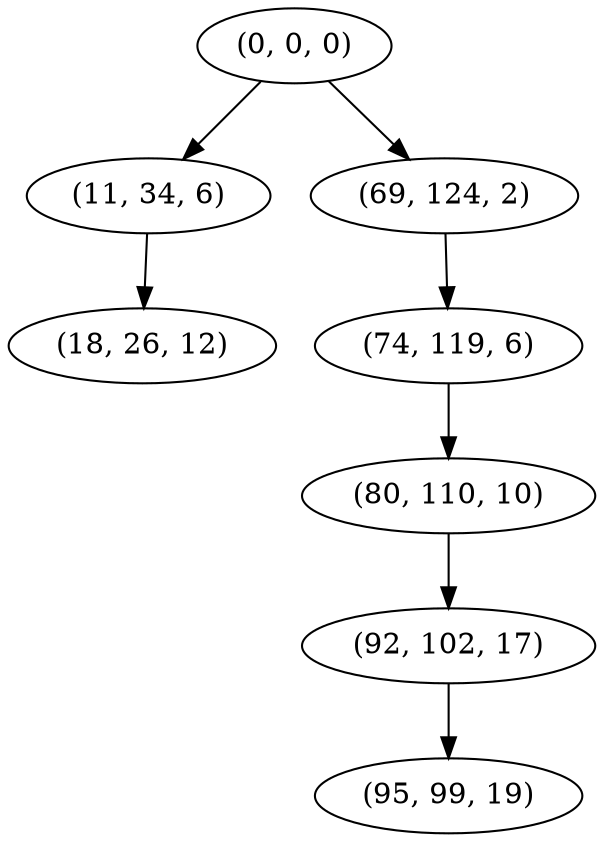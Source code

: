 digraph tree {
    "(0, 0, 0)";
    "(11, 34, 6)";
    "(18, 26, 12)";
    "(69, 124, 2)";
    "(74, 119, 6)";
    "(80, 110, 10)";
    "(92, 102, 17)";
    "(95, 99, 19)";
    "(0, 0, 0)" -> "(11, 34, 6)";
    "(0, 0, 0)" -> "(69, 124, 2)";
    "(11, 34, 6)" -> "(18, 26, 12)";
    "(69, 124, 2)" -> "(74, 119, 6)";
    "(74, 119, 6)" -> "(80, 110, 10)";
    "(80, 110, 10)" -> "(92, 102, 17)";
    "(92, 102, 17)" -> "(95, 99, 19)";
}
